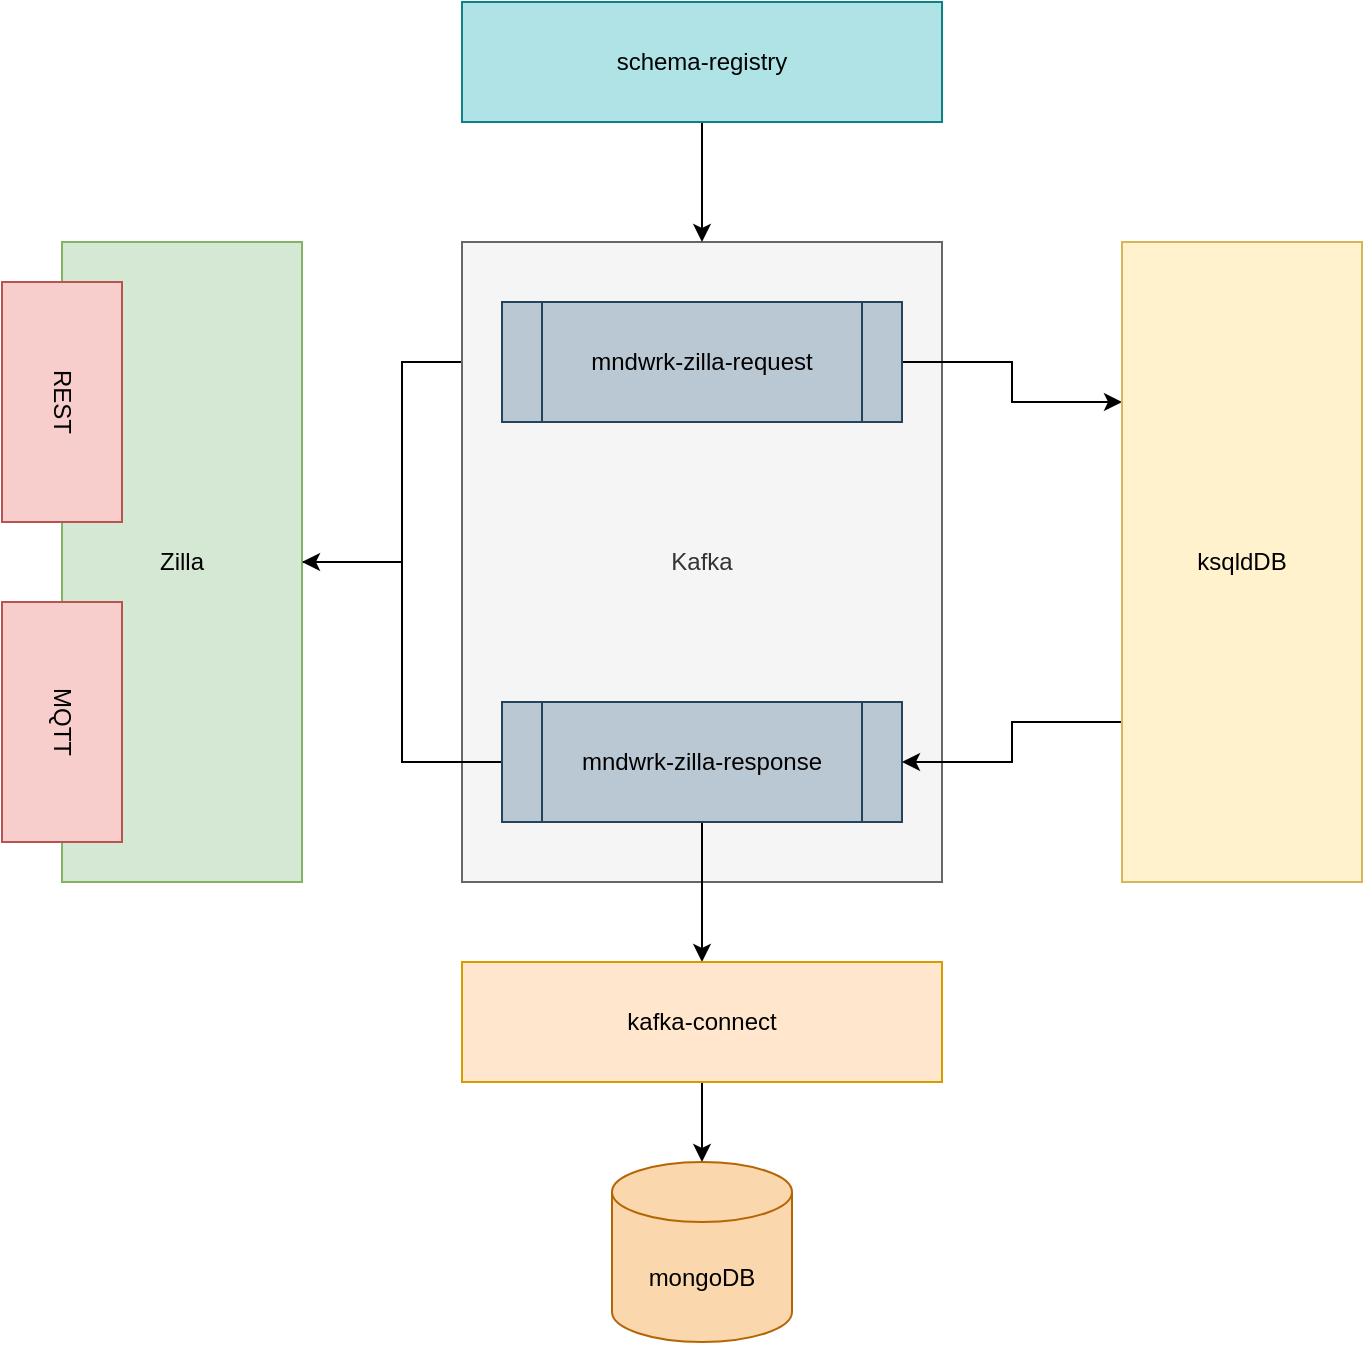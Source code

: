 <mxfile version="24.4.0" type="device">
  <diagram name="Page-1" id="OrUoRu9kMx7ikcfzCLrX">
    <mxGraphModel dx="1362" dy="736" grid="1" gridSize="10" guides="1" tooltips="1" connect="1" arrows="1" fold="1" page="1" pageScale="1" pageWidth="850" pageHeight="1100" math="0" shadow="0">
      <root>
        <mxCell id="0" />
        <mxCell id="1" parent="0" />
        <mxCell id="cnrpu68FFSukZOdKjzBn-11" style="edgeStyle=orthogonalEdgeStyle;rounded=0;orthogonalLoop=1;jettySize=auto;html=1;entryX=0;entryY=0.5;entryDx=0;entryDy=0;" parent="1" source="cnrpu68FFSukZOdKjzBn-1" target="cnrpu68FFSukZOdKjzBn-5" edge="1">
          <mxGeometry relative="1" as="geometry" />
        </mxCell>
        <mxCell id="cnrpu68FFSukZOdKjzBn-1" value="Zilla" style="rounded=0;whiteSpace=wrap;html=1;fillColor=#d5e8d4;strokeColor=#82b366;" parent="1" vertex="1">
          <mxGeometry x="120" y="240" width="120" height="320" as="geometry" />
        </mxCell>
        <mxCell id="cnrpu68FFSukZOdKjzBn-2" value="Kafka" style="rounded=0;whiteSpace=wrap;html=1;fillColor=#f5f5f5;fontColor=#333333;strokeColor=#666666;" parent="1" vertex="1">
          <mxGeometry x="320" y="240" width="240" height="320" as="geometry" />
        </mxCell>
        <mxCell id="cnrpu68FFSukZOdKjzBn-3" value="REST" style="rounded=0;whiteSpace=wrap;html=1;rotation=90;fillColor=#f8cecc;strokeColor=#b85450;" parent="1" vertex="1">
          <mxGeometry x="60" y="290" width="120" height="60" as="geometry" />
        </mxCell>
        <mxCell id="cnrpu68FFSukZOdKjzBn-4" value="MQTT" style="rounded=0;whiteSpace=wrap;html=1;rotation=90;fillColor=#f8cecc;strokeColor=#b85450;" parent="1" vertex="1">
          <mxGeometry x="60" y="450" width="120" height="60" as="geometry" />
        </mxCell>
        <mxCell id="cnrpu68FFSukZOdKjzBn-12" style="edgeStyle=orthogonalEdgeStyle;rounded=0;orthogonalLoop=1;jettySize=auto;html=1;entryX=0;entryY=0.25;entryDx=0;entryDy=0;" parent="1" source="cnrpu68FFSukZOdKjzBn-5" target="cnrpu68FFSukZOdKjzBn-7" edge="1">
          <mxGeometry relative="1" as="geometry" />
        </mxCell>
        <mxCell id="cnrpu68FFSukZOdKjzBn-5" value="mndwrk-zilla-request" style="shape=process;whiteSpace=wrap;html=1;backgroundOutline=1;fillColor=#bac8d3;strokeColor=#23445d;" parent="1" vertex="1">
          <mxGeometry x="340" y="270" width="200" height="60" as="geometry" />
        </mxCell>
        <mxCell id="cnrpu68FFSukZOdKjzBn-14" style="edgeStyle=orthogonalEdgeStyle;rounded=0;orthogonalLoop=1;jettySize=auto;html=1;entryX=0.5;entryY=0;entryDx=0;entryDy=0;" parent="1" source="cnrpu68FFSukZOdKjzBn-6" target="cnrpu68FFSukZOdKjzBn-9" edge="1">
          <mxGeometry relative="1" as="geometry" />
        </mxCell>
        <mxCell id="cnrpu68FFSukZOdKjzBn-16" style="edgeStyle=orthogonalEdgeStyle;rounded=0;orthogonalLoop=1;jettySize=auto;html=1;entryX=1;entryY=0.5;entryDx=0;entryDy=0;" parent="1" source="cnrpu68FFSukZOdKjzBn-6" target="cnrpu68FFSukZOdKjzBn-1" edge="1">
          <mxGeometry relative="1" as="geometry" />
        </mxCell>
        <mxCell id="cnrpu68FFSukZOdKjzBn-6" value="mndwrk-zilla-response" style="shape=process;whiteSpace=wrap;html=1;backgroundOutline=1;fillColor=#bac8d3;strokeColor=#23445d;" parent="1" vertex="1">
          <mxGeometry x="340" y="470" width="200" height="60" as="geometry" />
        </mxCell>
        <mxCell id="cnrpu68FFSukZOdKjzBn-13" style="edgeStyle=orthogonalEdgeStyle;rounded=0;orthogonalLoop=1;jettySize=auto;html=1;entryX=1;entryY=0.5;entryDx=0;entryDy=0;exitX=0;exitY=0.75;exitDx=0;exitDy=0;" parent="1" source="cnrpu68FFSukZOdKjzBn-7" target="cnrpu68FFSukZOdKjzBn-6" edge="1">
          <mxGeometry relative="1" as="geometry" />
        </mxCell>
        <mxCell id="cnrpu68FFSukZOdKjzBn-7" value="ksqldDB" style="rounded=0;whiteSpace=wrap;html=1;fillColor=#fff2cc;strokeColor=#d6b656;" parent="1" vertex="1">
          <mxGeometry x="650" y="240" width="120" height="320" as="geometry" />
        </mxCell>
        <mxCell id="cnrpu68FFSukZOdKjzBn-15" style="edgeStyle=orthogonalEdgeStyle;rounded=0;orthogonalLoop=1;jettySize=auto;html=1;entryX=0.5;entryY=0;entryDx=0;entryDy=0;entryPerimeter=0;" parent="1" source="cnrpu68FFSukZOdKjzBn-9" target="qS6iylU3Wuguu07LtFwR-1" edge="1">
          <mxGeometry relative="1" as="geometry">
            <mxPoint x="440" y="700" as="targetPoint" />
          </mxGeometry>
        </mxCell>
        <mxCell id="cnrpu68FFSukZOdKjzBn-9" value="kafka-connect" style="rounded=0;whiteSpace=wrap;html=1;fillColor=#ffe6cc;strokeColor=#d79b00;" parent="1" vertex="1">
          <mxGeometry x="320" y="600" width="240" height="60" as="geometry" />
        </mxCell>
        <mxCell id="cnrpu68FFSukZOdKjzBn-17" style="edgeStyle=orthogonalEdgeStyle;rounded=0;orthogonalLoop=1;jettySize=auto;html=1;" parent="1" source="cnrpu68FFSukZOdKjzBn-10" target="cnrpu68FFSukZOdKjzBn-2" edge="1">
          <mxGeometry relative="1" as="geometry" />
        </mxCell>
        <mxCell id="cnrpu68FFSukZOdKjzBn-10" value="schema-registry" style="rounded=0;whiteSpace=wrap;html=1;fillColor=#b0e3e6;strokeColor=#0e8088;" parent="1" vertex="1">
          <mxGeometry x="320" y="120" width="240" height="60" as="geometry" />
        </mxCell>
        <mxCell id="qS6iylU3Wuguu07LtFwR-1" value="mongoDB" style="shape=cylinder3;whiteSpace=wrap;html=1;boundedLbl=1;backgroundOutline=1;size=15;fillColor=#fad7ac;strokeColor=#b46504;" vertex="1" parent="1">
          <mxGeometry x="395" y="700" width="90" height="90" as="geometry" />
        </mxCell>
      </root>
    </mxGraphModel>
  </diagram>
</mxfile>
